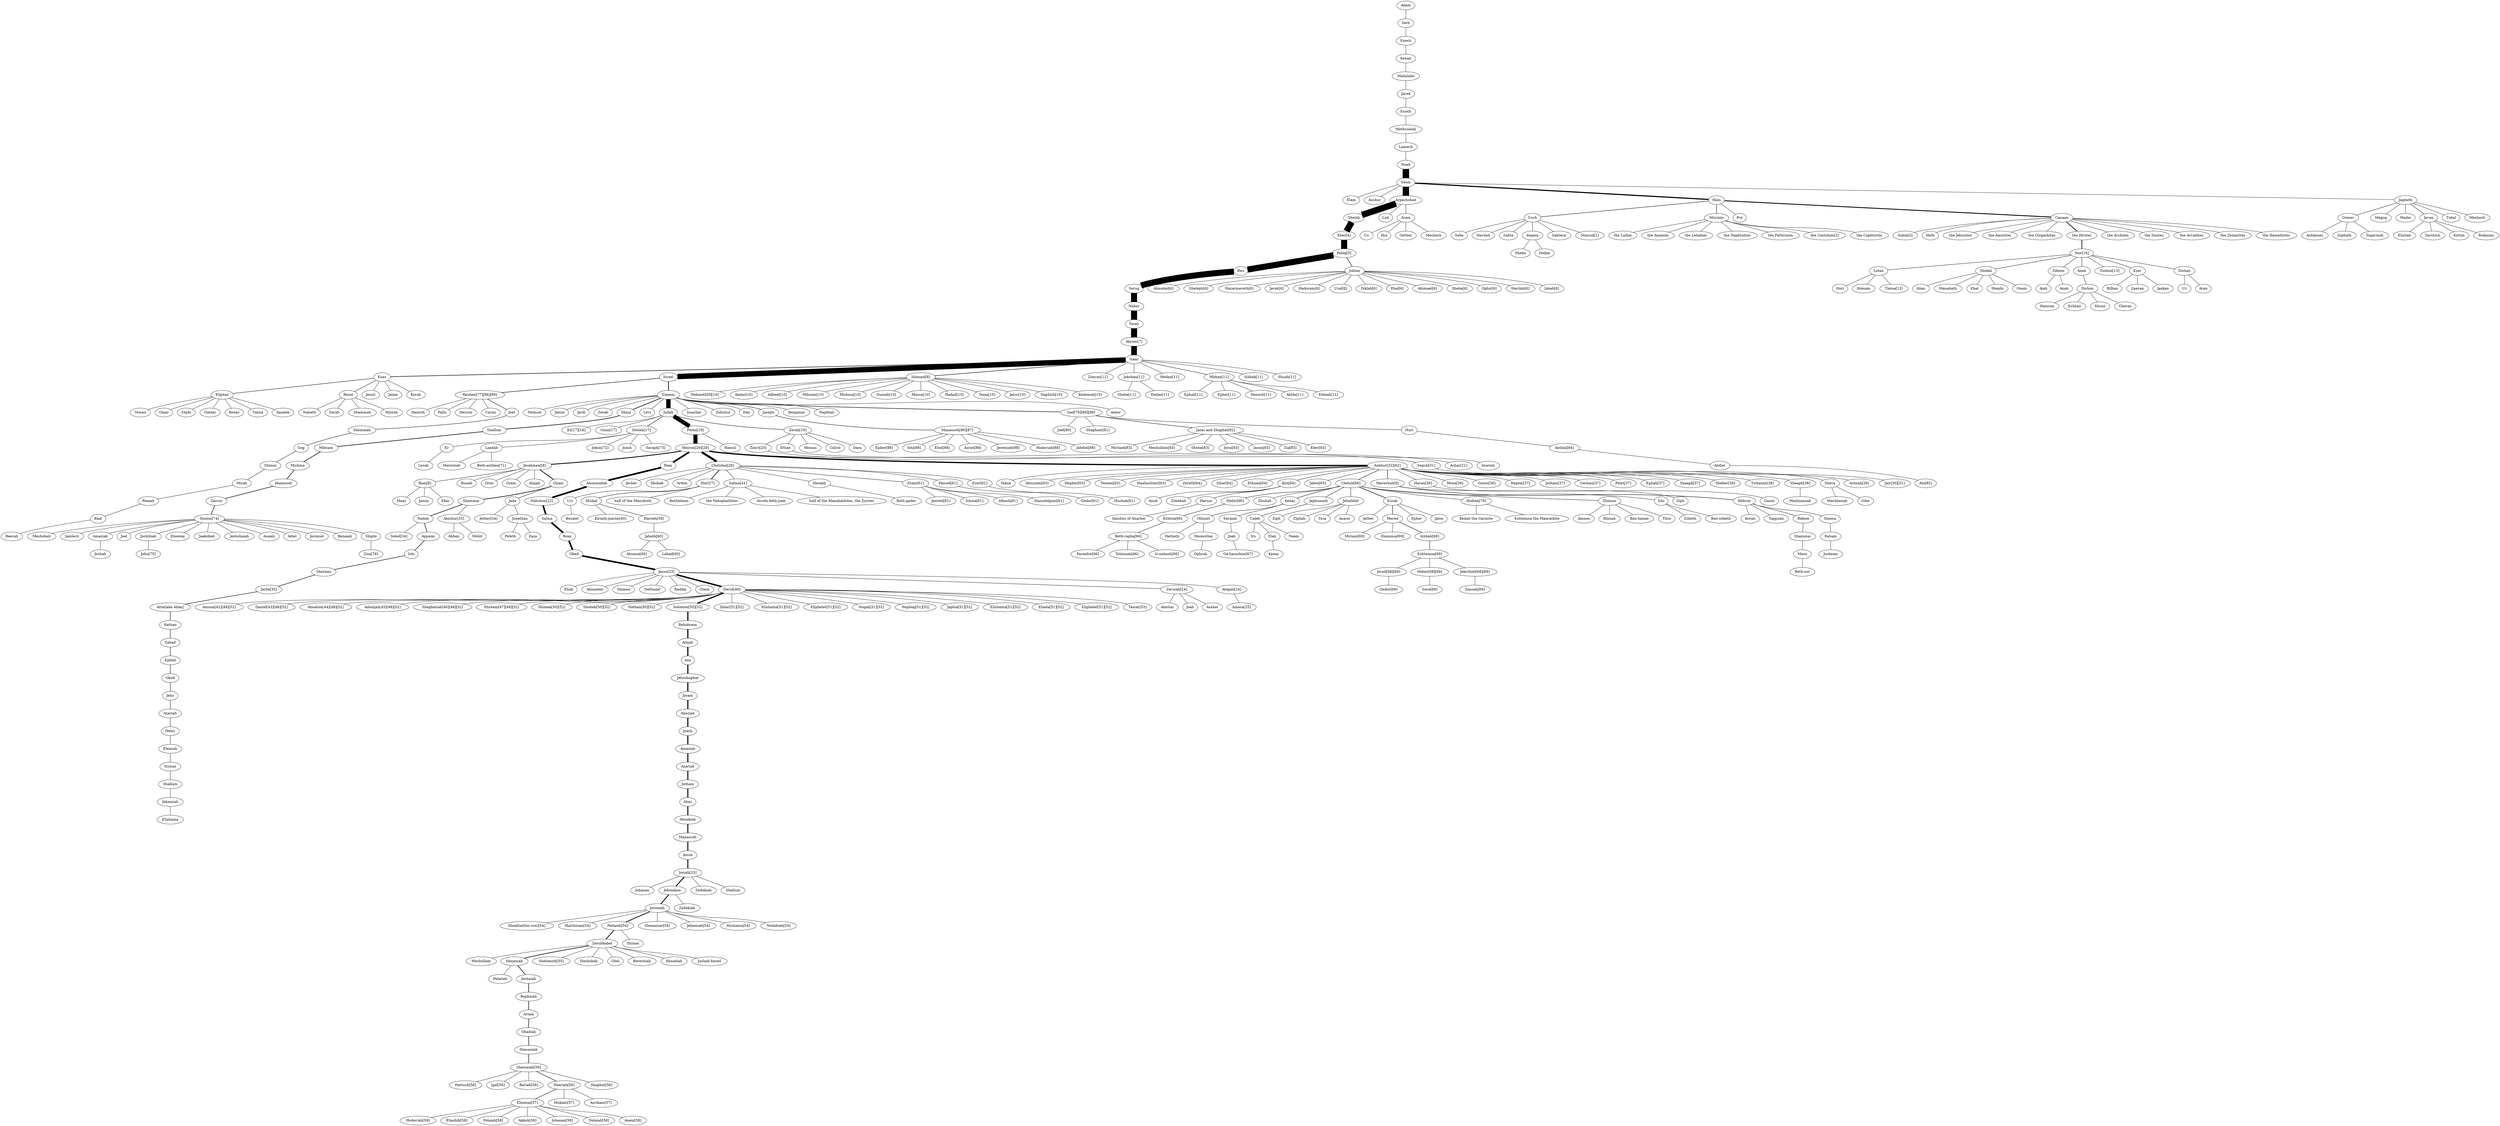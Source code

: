 digraph G {
10 [label="Adam"]
11 [label="Seth"]
10 -> 11 [penwidth=1.0572519084 arrowhead=none]
12 [label="Enosh"]
11 -> 12 [penwidth=1.0572519084 arrowhead=none]
13 [label="Kenan"]
12 -> 13 [penwidth=1.0572519084 arrowhead=none]
14 [label="Mahalalel"]
13 -> 14 [penwidth=1.0572519084 arrowhead=none]
15 [label="Jared"]
14 -> 15 [penwidth=1.0572519084 arrowhead=none]
16 [label="Enoch"]
15 -> 16 [penwidth=1.0572519084 arrowhead=none]
17 [label="Methuselah"]
16 -> 17 [penwidth=1.0572519084 arrowhead=none]
18 [label="Lamech"]
17 -> 18 [penwidth=1.0572519084 arrowhead=none]
19 [label="Noah"]
18 -> 19 [penwidth=1.0572519084 arrowhead=none]
20 [label="Shem"]
19 -> 20 [penwidth=26.1908396947 arrowhead=none]
21 [label="Elam"]
20 -> 21 [penwidth=1.0572519084 arrowhead=none]
22 [label="Asshur"]
20 -> 22 [penwidth=1.0572519084 arrowhead=none]
23 [label="Arpachshad"]
20 -> 23 [penwidth=25.6755725191 arrowhead=none]
24 [label="Shelah"]
23 -> 24 [penwidth=25.6183206107 arrowhead=none]
25 [label="Eber[4]"]
24 -> 25 [penwidth=25.5610687023 arrowhead=none]
26 [label="Peleg[5]"]
25 -> 26 [penwidth=24.7022900763 arrowhead=none]
27 [label="Reu"]
26 -> 27 [penwidth=24.6450381679 arrowhead=none]
28 [label="Serug"]
27 -> 28 [penwidth=24.5877862595 arrowhead=none]
29 [label="Nahor"]
28 -> 29 [penwidth=24.5305343511 arrowhead=none]
30 [label="Terah"]
29 -> 30 [penwidth=24.4732824427 arrowhead=none]
31 [label="Abram[7]"]
30 -> 31 [penwidth=24.4160305344 arrowhead=none]
32 [label="Isaac"]
31 -> 32 [penwidth=22.8702290076 arrowhead=none]
33 [label="Esau"]
32 -> 33 [penwidth=1.97328244275 arrowhead=none]
34 [label="Eliphaz"]
33 -> 34 [penwidth=1.45801526718 arrowhead=none]
35 [label="Teman"]
34 -> 35 [penwidth=1.0572519084 arrowhead=none]
36 [label="Omar"]
34 -> 36 [penwidth=1.0572519084 arrowhead=none]
37 [label="Zephi"]
34 -> 37 [penwidth=1.0572519084 arrowhead=none]
38 [label="Gatam"]
34 -> 38 [penwidth=1.0572519084 arrowhead=none]
39 [label="Kenaz"]
34 -> 39 [penwidth=1.0572519084 arrowhead=none]
40 [label="Timna"]
34 -> 40 [penwidth=1.0572519084 arrowhead=none]
41 [label="Amalek"]
34 -> 41 [penwidth=1.0572519084 arrowhead=none]
42 [label="Reuel"]
33 -> 42 [penwidth=1.28625954198 arrowhead=none]
43 [label="Nahath"]
42 -> 43 [penwidth=1.0572519084 arrowhead=none]
44 [label="Zerah"]
42 -> 44 [penwidth=1.0572519084 arrowhead=none]
45 [label="Shammah"]
42 -> 45 [penwidth=1.0572519084 arrowhead=none]
46 [label="Mizzah"]
42 -> 46 [penwidth=1.0572519084 arrowhead=none]
47 [label="Jeush"]
33 -> 47 [penwidth=1.0572519084 arrowhead=none]
48 [label="Jalam"]
33 -> 48 [penwidth=1.0572519084 arrowhead=none]
49 [label="Korah"]
33 -> 49 [penwidth=1.0572519084 arrowhead=none]
50 [label="Israel"]
32 -> 50 [penwidth=21.8396946565 arrowhead=none]
51 [label="Reuben[77][86][89]"]
50 -> 51 [penwidth=1.74427480916 arrowhead=none]
52 [label="Hanoch"]
51 -> 52 [penwidth=1.0572519084 arrowhead=none]
53 [label="Pallu"]
51 -> 53 [penwidth=1.0572519084 arrowhead=none]
54 [label="Hezron"]
51 -> 54 [penwidth=1.0572519084 arrowhead=none]
55 [label="Carmi"]
51 -> 55 [penwidth=1.0572519084 arrowhead=none]
56 [label="Joel"]
51 -> 56 [penwidth=1.45801526718 arrowhead=none]
57 [label="Shemaiah"]
56 -> 57 [penwidth=1.40076335878 arrowhead=none]
58 [label="Gog"]
57 -> 58 [penwidth=1.34351145038 arrowhead=none]
59 [label="Shimei"]
58 -> 59 [penwidth=1.28625954198 arrowhead=none]
60 [label="Micah"]
59 -> 60 [penwidth=1.22900763359 arrowhead=none]
61 [label="Reaiah"]
60 -> 61 [penwidth=1.17175572519 arrowhead=none]
62 [label="Baal"]
61 -> 62 [penwidth=1.11450381679 arrowhead=none]
63 [label="Beerah"]
62 -> 63 [penwidth=1.0572519084 arrowhead=none]
64 [label="Simeon"]
50 -> 64 [penwidth=2.60305343511 arrowhead=none]
65 [label="Nemuel"]
64 -> 65 [penwidth=1.0572519084 arrowhead=none]
66 [label="Jamin"]
64 -> 66 [penwidth=1.0572519084 arrowhead=none]
67 [label="Jarib"]
64 -> 67 [penwidth=1.0572519084 arrowhead=none]
68 [label="Zerah"]
64 -> 68 [penwidth=1.0572519084 arrowhead=none]
69 [label="Shaul"]
64 -> 69 [penwidth=2.31679389313 arrowhead=none]
70 [label="Shallum"]
69 -> 70 [penwidth=2.25954198473 arrowhead=none]
71 [label="Mibsam"]
70 -> 71 [penwidth=2.20229007634 arrowhead=none]
72 [label="Mishma"]
71 -> 72 [penwidth=2.14503816794 arrowhead=none]
73 [label="Hammuel"]
72 -> 73 [penwidth=2.08778625954 arrowhead=none]
74 [label="Zaccur"]
73 -> 74 [penwidth=2.03053435115 arrowhead=none]
75 [label="Shimei[74]"]
74 -> 75 [penwidth=1.97328244275 arrowhead=none]
76 [label="Meshobab"]
75 -> 76 [penwidth=1.0572519084 arrowhead=none]
77 [label="Jamlech"]
75 -> 77 [penwidth=1.0572519084 arrowhead=none]
78 [label="Amaziah"]
75 -> 78 [penwidth=1.11450381679 arrowhead=none]
79 [label="Joshah"]
78 -> 79 [penwidth=1.0572519084 arrowhead=none]
80 [label="Joel"]
75 -> 80 [penwidth=1.0572519084 arrowhead=none]
81 [label="Joshibiah"]
75 -> 81 [penwidth=1.11450381679 arrowhead=none]
82 [label="Jehu[75]"]
81 -> 82 [penwidth=1.0572519084 arrowhead=none]
83 [label="Elioenai"]
75 -> 83 [penwidth=1.0572519084 arrowhead=none]
84 [label="Jaakobah"]
75 -> 84 [penwidth=1.0572519084 arrowhead=none]
85 [label="Jeshohaiah"]
75 -> 85 [penwidth=1.0572519084 arrowhead=none]
86 [label="Asaiah"]
75 -> 86 [penwidth=1.0572519084 arrowhead=none]
87 [label="Adiel"]
75 -> 87 [penwidth=1.0572519084 arrowhead=none]
88 [label="Jesimiel"]
75 -> 88 [penwidth=1.0572519084 arrowhead=none]
89 [label="Benaiah"]
75 -> 89 [penwidth=1.0572519084 arrowhead=none]
90 [label="Shiphi"]
75 -> 90 [penwidth=1.11450381679 arrowhead=none]
91 [label="Ziza[76]"]
90 -> 91 [penwidth=1.0572519084 arrowhead=none]
92 [label="Levi"]
64 -> 92 [penwidth=1.0572519084 arrowhead=none]
93 [label="Judah"]
64 -> 93 [penwidth=17.6603053435 arrowhead=none]
94 [label="Er[17][18]"]
93 -> 94 [penwidth=1.0572519084 arrowhead=none]
95 [label="Onan[17]"]
93 -> 95 [penwidth=1.0572519084 arrowhead=none]
96 [label="Shelah[17]"]
93 -> 96 [penwidth=1.51526717557 arrowhead=none]
97 [label="Er"]
96 -> 97 [penwidth=1.11450381679 arrowhead=none]
98 [label="Lecah"]
97 -> 98 [penwidth=1.0572519084 arrowhead=none]
99 [label="Laadah"]
96 -> 99 [penwidth=1.17175572519 arrowhead=none]
100 [label="Mareshah"]
99 -> 100 [penwidth=1.0572519084 arrowhead=none]
101 [label="Beth-ashbea[71]"]
99 -> 101 [penwidth=1.0572519084 arrowhead=none]
102 [label="Jokim[72]"]
96 -> 102 [penwidth=1.0572519084 arrowhead=none]
103 [label="Joash"]
96 -> 103 [penwidth=1.0572519084 arrowhead=none]
104 [label="Saraph[73]"]
96 -> 104 [penwidth=1.0572519084 arrowhead=none]
105 [label="Perez[19]"]
93 -> 105 [penwidth=16.5152671756 arrowhead=none]
106 [label="Hezron[26][29]"]
105 -> 106 [penwidth=16.4007633588 arrowhead=none]
107 [label="Jerahmeel[8]"]
106 -> 107 [penwidth=3.17557251908 arrowhead=none]
108 [label="Ram[8]"]
107 -> 108 [penwidth=1.22900763359 arrowhead=none]
109 [label="Maaz"]
108 -> 109 [penwidth=1.0572519084 arrowhead=none]
110 [label="Jamin"]
108 -> 110 [penwidth=1.0572519084 arrowhead=none]
111 [label="Eker"]
108 -> 111 [penwidth=1.0572519084 arrowhead=none]
112 [label="Bunah"]
107 -> 112 [penwidth=1.0572519084 arrowhead=none]
113 [label="Oren"]
107 -> 113 [penwidth=1.0572519084 arrowhead=none]
114 [label="Ozem"]
107 -> 114 [penwidth=1.0572519084 arrowhead=none]
115 [label="Ahijah"]
107 -> 115 [penwidth=1.0572519084 arrowhead=none]
116 [label="Onam"]
107 -> 116 [penwidth=2.66030534351 arrowhead=none]
117 [label="Shammai"]
116 -> 117 [penwidth=2.31679389313 arrowhead=none]
118 [label="Nadab"]
117 -> 118 [penwidth=2.08778625954 arrowhead=none]
119 [label="Seled[34]"]
118 -> 119 [penwidth=1.0572519084 arrowhead=none]
120 [label="Appaim"]
118 -> 120 [penwidth=1.97328244275 arrowhead=none]
121 [label="Ishi"]
120 -> 121 [penwidth=1.91603053435 arrowhead=none]
122 [label="Sheshan"]
121 -> 122 [penwidth=1.85877862595 arrowhead=none]
123 [label="Jarha[35]"]
122 -> 123 [penwidth=1.80152671756 arrowhead=none]
124 [label="Attai[aka Ahlai]"]
123 -> 124 [penwidth=1.74427480916 arrowhead=none]
125 [label="Nathan"]
124 -> 125 [penwidth=1.68702290076 arrowhead=none]
126 [label="Zabad"]
125 -> 126 [penwidth=1.62977099237 arrowhead=none]
127 [label="Ephlal"]
126 -> 127 [penwidth=1.57251908397 arrowhead=none]
128 [label="Obed"]
127 -> 128 [penwidth=1.51526717557 arrowhead=none]
129 [label="Jehu"]
128 -> 129 [penwidth=1.45801526718 arrowhead=none]
130 [label="Azariah"]
129 -> 130 [penwidth=1.40076335878 arrowhead=none]
131 [label="Helez"]
130 -> 131 [penwidth=1.34351145038 arrowhead=none]
132 [label="Eleasah"]
131 -> 132 [penwidth=1.28625954198 arrowhead=none]
133 [label="Sismai"]
132 -> 133 [penwidth=1.22900763359 arrowhead=none]
134 [label="Shallum"]
133 -> 134 [penwidth=1.17175572519 arrowhead=none]
135 [label="Jekamiah"]
134 -> 135 [penwidth=1.11450381679 arrowhead=none]
136 [label="Elishama"]
135 -> 136 [penwidth=1.0572519084 arrowhead=none]
137 [label="Abishur[33]"]
117 -> 137 [penwidth=1.17175572519 arrowhead=none]
138 [label="Ahban"]
137 -> 138 [penwidth=1.0572519084 arrowhead=none]
139 [label="Molid"]
137 -> 139 [penwidth=1.0572519084 arrowhead=none]
140 [label="Jada"]
116 -> 140 [penwidth=1.28625954198 arrowhead=none]
141 [label="Jether[34]"]
140 -> 141 [penwidth=1.0572519084 arrowhead=none]
142 [label="Jonathan"]
140 -> 142 [penwidth=1.17175572519 arrowhead=none]
143 [label="Peleth"]
142 -> 143 [penwidth=1.0572519084 arrowhead=none]
144 [label="Zaza"]
142 -> 144 [penwidth=1.0572519084 arrowhead=none]
145 [label="Ram"]
106 -> 145 [penwidth=6.72519083969 arrowhead=none]
146 [label="Amminadab"]
145 -> 146 [penwidth=6.6679389313 arrowhead=none]
147 [label="Nahshon[22]"]
146 -> 147 [penwidth=6.6106870229 arrowhead=none]
148 [label="Salma"]
147 -> 148 [penwidth=6.5534351145 arrowhead=none]
149 [label="Boaz"]
148 -> 149 [penwidth=6.49618320611 arrowhead=none]
150 [label="Obed"]
149 -> 150 [penwidth=6.43893129771 arrowhead=none]
151 [label="Jesse[23]"]
150 -> 151 [penwidth=6.38167938931 arrowhead=none]
152 [label="Eliab"]
151 -> 152 [penwidth=1.0572519084 arrowhead=none]
153 [label="Abinadab"]
151 -> 153 [penwidth=1.0572519084 arrowhead=none]
154 [label="Shimea"]
151 -> 154 [penwidth=1.0572519084 arrowhead=none]
155 [label="Nethanel"]
151 -> 155 [penwidth=1.0572519084 arrowhead=none]
156 [label="Raddai"]
151 -> 156 [penwidth=1.0572519084 arrowhead=none]
157 [label="Ozem"]
151 -> 157 [penwidth=1.0572519084 arrowhead=none]
158 [label="David[49]"]
151 -> 158 [penwidth=5.63740458015 arrowhead=none]
159 [label="Amnon[42][48][52]"]
158 -> 159 [penwidth=1.0572519084 arrowhead=none]
160 [label="Daniel[43][48][52]"]
158 -> 160 [penwidth=1.0572519084 arrowhead=none]
161 [label="Absalom[44][48][52]"]
158 -> 161 [penwidth=1.0572519084 arrowhead=none]
162 [label="Adonijah[45][48][52]"]
158 -> 162 [penwidth=1.0572519084 arrowhead=none]
163 [label="Shephatiah[46][48][52]"]
158 -> 163 [penwidth=1.0572519084 arrowhead=none]
164 [label="Ithream[47][48][52]"]
158 -> 164 [penwidth=1.0572519084 arrowhead=none]
165 [label="Shimea[50][52]"]
158 -> 165 [penwidth=1.0572519084 arrowhead=none]
166 [label="Shobab[50][52]"]
158 -> 166 [penwidth=1.0572519084 arrowhead=none]
167 [label="Nathan[50][52]"]
158 -> 167 [penwidth=1.0572519084 arrowhead=none]
168 [label="Solomon[50][52]"]
158 -> 168 [penwidth=4.49236641221 arrowhead=none]
169 [label="Rehoboam"]
168 -> 169 [penwidth=4.43511450382 arrowhead=none]
170 [label="Abijah"]
169 -> 170 [penwidth=4.37786259542 arrowhead=none]
171 [label="Asa"]
170 -> 171 [penwidth=4.32061068702 arrowhead=none]
172 [label="Jehoshaphat"]
171 -> 172 [penwidth=4.26335877863 arrowhead=none]
173 [label="Joram"]
172 -> 173 [penwidth=4.20610687023 arrowhead=none]
174 [label="Ahaziah"]
173 -> 174 [penwidth=4.14885496183 arrowhead=none]
175 [label="Joash"]
174 -> 175 [penwidth=4.09160305344 arrowhead=none]
176 [label="Amaziah"]
175 -> 176 [penwidth=4.03435114504 arrowhead=none]
177 [label="Azariah"]
176 -> 177 [penwidth=3.97709923664 arrowhead=none]
178 [label="Jotham"]
177 -> 178 [penwidth=3.91984732824 arrowhead=none]
179 [label="Ahaz"]
178 -> 179 [penwidth=3.86259541985 arrowhead=none]
180 [label="Hezekiah"]
179 -> 180 [penwidth=3.80534351145 arrowhead=none]
181 [label="Manasseh"]
180 -> 181 [penwidth=3.74809160305 arrowhead=none]
182 [label="Amon"]
181 -> 182 [penwidth=3.69083969466 arrowhead=none]
183 [label="Josiah[23]"]
182 -> 183 [penwidth=3.63358778626 arrowhead=none]
184 [label="Johanan"]
183 -> 184 [penwidth=1.0572519084 arrowhead=none]
185 [label="Jehoiakim"]
183 -> 185 [penwidth=3.40458015267 arrowhead=none]
186 [label="Jeconiah"]
185 -> 186 [penwidth=3.29007633588 arrowhead=none]
187 [label="Shealtiel(his son)[54]"]
186 -> 187 [penwidth=1.0572519084 arrowhead=none]
188 [label="Malchiram[54]"]
186 -> 188 [penwidth=1.0572519084 arrowhead=none]
189 [label="Pedaiah[54]"]
186 -> 189 [penwidth=2.8893129771 arrowhead=none]
190 [label="Zerubbabel"]
189 -> 190 [penwidth=2.77480916031 arrowhead=none]
191 [label="Meshullam"]
190 -> 191 [penwidth=1.0572519084 arrowhead=none]
192 [label="Hananiah"]
190 -> 192 [penwidth=2.31679389313 arrowhead=none]
193 [label="Pelatiah"]
192 -> 193 [penwidth=1.0572519084 arrowhead=none]
194 [label="Jeshaiah"]
192 -> 194 [penwidth=2.20229007634 arrowhead=none]
195 [label="Rephaiah"]
194 -> 195 [penwidth=2.14503816794 arrowhead=none]
196 [label="Arnan"]
195 -> 196 [penwidth=2.08778625954 arrowhead=none]
197 [label="Obadiah"]
196 -> 197 [penwidth=2.03053435115 arrowhead=none]
198 [label="Shecaniah"]
197 -> 198 [penwidth=1.97328244275 arrowhead=none]
199 [label="Shemaiah[56]"]
198 -> 199 [penwidth=1.91603053435 arrowhead=none]
200 [label="Hattush[56]"]
199 -> 200 [penwidth=1.0572519084 arrowhead=none]
201 [label="Igal[56]"]
199 -> 201 [penwidth=1.0572519084 arrowhead=none]
202 [label="Bariah[56]"]
199 -> 202 [penwidth=1.0572519084 arrowhead=none]
203 [label="Neariah[56]"]
199 -> 203 [penwidth=1.62977099237 arrowhead=none]
204 [label="Elioenai[57]"]
203 -> 204 [penwidth=1.45801526718 arrowhead=none]
205 [label="Hodaviah[58]"]
204 -> 205 [penwidth=1.0572519084 arrowhead=none]
206 [label="Eliashib[58]"]
204 -> 206 [penwidth=1.0572519084 arrowhead=none]
207 [label="Pelaiah[58]"]
204 -> 207 [penwidth=1.0572519084 arrowhead=none]
208 [label="Akkub[58]"]
204 -> 208 [penwidth=1.0572519084 arrowhead=none]
209 [label="Johanan[58]"]
204 -> 209 [penwidth=1.0572519084 arrowhead=none]
210 [label="Delaiah[58]"]
204 -> 210 [penwidth=1.0572519084 arrowhead=none]
211 [label="Anani[58]"]
204 -> 211 [penwidth=1.0572519084 arrowhead=none]
212 [label="Hizkiah[57]"]
203 -> 212 [penwidth=1.0572519084 arrowhead=none]
213 [label="Azrikam[57]"]
203 -> 213 [penwidth=1.0572519084 arrowhead=none]
214 [label="Shaphat[56]"]
199 -> 214 [penwidth=1.0572519084 arrowhead=none]
215 [label="Shelomith[55]"]
190 -> 215 [penwidth=1.0572519084 arrowhead=none]
216 [label="Hashubah"]
190 -> 216 [penwidth=1.0572519084 arrowhead=none]
217 [label="Ohel"]
190 -> 217 [penwidth=1.0572519084 arrowhead=none]
218 [label="Berechiah"]
190 -> 218 [penwidth=1.0572519084 arrowhead=none]
219 [label="Hasadiah"]
190 -> 219 [penwidth=1.0572519084 arrowhead=none]
220 [label="Jushab-hesed"]
190 -> 220 [penwidth=1.0572519084 arrowhead=none]
221 [label="Shimei"]
189 -> 221 [penwidth=1.0572519084 arrowhead=none]
222 [label="Shenazzar[54]"]
186 -> 222 [penwidth=1.0572519084 arrowhead=none]
223 [label="Jekamiah[54]"]
186 -> 223 [penwidth=1.0572519084 arrowhead=none]
224 [label="Hoshama[54]"]
186 -> 224 [penwidth=1.0572519084 arrowhead=none]
225 [label="Nedabiah[54]"]
186 -> 225 [penwidth=1.0572519084 arrowhead=none]
226 [label="Zedekiah"]
185 -> 226 [penwidth=1.0572519084 arrowhead=none]
227 [label="Zedekiah"]
183 -> 227 [penwidth=1.0572519084 arrowhead=none]
228 [label="Shallum"]
183 -> 228 [penwidth=1.0572519084 arrowhead=none]
229 [label="Ibhar[51][52]"]
158 -> 229 [penwidth=1.0572519084 arrowhead=none]
230 [label="Elishama[51][52]"]
158 -> 230 [penwidth=1.0572519084 arrowhead=none]
231 [label="Eliphelet[51][52]"]
158 -> 231 [penwidth=1.0572519084 arrowhead=none]
232 [label="Nogah[51][52]"]
158 -> 232 [penwidth=1.0572519084 arrowhead=none]
233 [label="Nepheg[51][52]"]
158 -> 233 [penwidth=1.0572519084 arrowhead=none]
234 [label="Japhia[51][52]"]
158 -> 234 [penwidth=1.0572519084 arrowhead=none]
235 [label="Elishama[51][52]"]
158 -> 235 [penwidth=1.0572519084 arrowhead=none]
236 [label="Eliada[51][52]"]
158 -> 236 [penwidth=1.0572519084 arrowhead=none]
237 [label="Eliphelet[51][52]"]
158 -> 237 [penwidth=1.0572519084 arrowhead=none]
238 [label="Tamar[53]"]
158 -> 238 [penwidth=1.0572519084 arrowhead=none]
239 [label="Zeruiah[24]"]
151 -> 239 [penwidth=1.22900763359 arrowhead=none]
240 [label="Abishai"]
239 -> 240 [penwidth=1.0572519084 arrowhead=none]
241 [label="Joab"]
239 -> 241 [penwidth=1.0572519084 arrowhead=none]
242 [label="Asahel"]
239 -> 242 [penwidth=1.0572519084 arrowhead=none]
243 [label="Abigail[24]"]
151 -> 243 [penwidth=1.11450381679 arrowhead=none]
244 [label="Amasa[25]"]
243 -> 244 [penwidth=1.0572519084 arrowhead=none]
245 [label="Chelubai[26]"]
106 -> 245 [penwidth=8.32824427481 arrowhead=none]
246 [label="Jesher"]
245 -> 246 [penwidth=1.0572519084 arrowhead=none]
247 [label="Shobab"]
245 -> 247 [penwidth=1.0572519084 arrowhead=none]
248 [label="Ardon"]
245 -> 248 [penwidth=1.0572519084 arrowhead=none]
249 [label="Hur[27]"]
245 -> 249 [penwidth=2.48854961832 arrowhead=none]
250 [label="Uri"]
249 -> 250 [penwidth=1.11450381679 arrowhead=none]
251 [label="Bezalel"]
250 -> 251 [penwidth=1.0572519084 arrowhead=none]
252 [label="Shobal"]
249 -> 252 [penwidth=1.40076335878 arrowhead=none]
253 [label="Kiriath-jearim[40]"]
252 -> 253 [penwidth=1.0572519084 arrowhead=none]
254 [label="Haroeh[59]"]
252 -> 254 [penwidth=1.22900763359 arrowhead=none]
255 [label="Jahath[60]"]
254 -> 255 [penwidth=1.17175572519 arrowhead=none]
256 [label="Ahumai[60]"]
255 -> 256 [penwidth=1.0572519084 arrowhead=none]
257 [label="Lahad[60]"]
255 -> 257 [penwidth=1.0572519084 arrowhead=none]
258 [label="half of the Menuhoth"]
249 -> 258 [penwidth=1.0572519084 arrowhead=none]
259 [label="Salma[41]"]
245 -> 259 [penwidth=1.28625954198 arrowhead=none]
260 [label="Bethlehem"]
259 -> 260 [penwidth=1.0572519084 arrowhead=none]
261 [label="the Netophathites"]
259 -> 261 [penwidth=1.0572519084 arrowhead=none]
262 [label="Atroth-beth-joab"]
259 -> 262 [penwidth=1.0572519084 arrowhead=none]
263 [label="half of the Manahathites, the Zorites"]
259 -> 263 [penwidth=1.0572519084 arrowhead=none]
264 [label="Hareph"]
245 -> 264 [penwidth=1.11450381679 arrowhead=none]
265 [label="Beth-gader"]
264 -> 265 [penwidth=1.0572519084 arrowhead=none]
266 [label="Etam[61]"]
245 -> 266 [penwidth=1.28625954198 arrowhead=none]
267 [label="Jezreel[61]"]
266 -> 267 [penwidth=1.0572519084 arrowhead=none]
268 [label="Ishma[61]"]
266 -> 268 [penwidth=1.0572519084 arrowhead=none]
269 [label="Idbash[61]"]
266 -> 269 [penwidth=1.0572519084 arrowhead=none]
270 [label="Hazzelelponi[61]"]
266 -> 270 [penwidth=1.0572519084 arrowhead=none]
271 [label="Penuel[61]"]
245 -> 271 [penwidth=1.11450381679 arrowhead=none]
272 [label="Gedor[61]"]
271 -> 272 [penwidth=1.0572519084 arrowhead=none]
273 [label="Ezer[61]"]
245 -> 273 [penwidth=1.11450381679 arrowhead=none]
274 [label="Hushah[61]"]
273 -> 274 [penwidth=1.0572519084 arrowhead=none]
275 [label="Ashhur[32][62]"]
106 -> 275 [penwidth=4.89312977099 arrowhead=none]
276 [label="Tekoa"]
275 -> 276 [penwidth=1.0572519084 arrowhead=none]
277 [label="Ahuzzam[63]"]
275 -> 277 [penwidth=1.0572519084 arrowhead=none]
278 [label="Hepher[63]"]
275 -> 278 [penwidth=1.0572519084 arrowhead=none]
279 [label="Temeni[63]"]
275 -> 279 [penwidth=1.0572519084 arrowhead=none]
280 [label="Haahashtari[63]"]
275 -> 280 [penwidth=1.0572519084 arrowhead=none]
281 [label="Zereth[64]"]
275 -> 281 [penwidth=1.0572519084 arrowhead=none]
282 [label="Izhar[64]"]
275 -> 282 [penwidth=1.0572519084 arrowhead=none]
283 [label="Ethnan[64]"]
275 -> 283 [penwidth=1.0572519084 arrowhead=none]
284 [label="Koz[64]"]
275 -> 284 [penwidth=1.28625954198 arrowhead=none]
285 [label="Anub"]
284 -> 285 [penwidth=1.0572519084 arrowhead=none]
286 [label="Zobebah"]
284 -> 286 [penwidth=1.0572519084 arrowhead=none]
287 [label="Harum"]
284 -> 287 [penwidth=1.11450381679 arrowhead=none]
288 [label="families of Aharhel"]
287 -> 288 [penwidth=1.0572519084 arrowhead=none]
289 [label="Jabez[65]"]
275 -> 289 [penwidth=1.0572519084 arrowhead=none]
290 [label="Chelub[66]"]
275 -> 290 [penwidth=1.40076335878 arrowhead=none]
291 [label="Mehir[66]"]
290 -> 291 [penwidth=1.34351145038 arrowhead=none]
292 [label="Eshton[66]"]
291 -> 292 [penwidth=1.28625954198 arrowhead=none]
293 [label="Beth-rapha[66]"]
292 -> 293 [penwidth=1.22900763359 arrowhead=none]
294 [label="Paseahw[66]"]
293 -> 294 [penwidth=1.0572519084 arrowhead=none]
295 [label="Tehinnah[66]"]
293 -> 295 [penwidth=1.0572519084 arrowhead=none]
296 [label="Ir-nahash[66]"]
293 -> 296 [penwidth=1.0572519084 arrowhead=none]
297 [label="Shuhah"]
290 -> 297 [penwidth=1.0572519084 arrowhead=none]
298 [label="Kenaz"]
290 -> 298 [penwidth=1.45801526718 arrowhead=none]
299 [label="Othniel"]
298 -> 299 [penwidth=1.22900763359 arrowhead=none]
300 [label="Hathath"]
299 -> 300 [penwidth=1.0572519084 arrowhead=none]
301 [label="Meonothai"]
299 -> 301 [penwidth=1.11450381679 arrowhead=none]
302 [label="Ophrah"]
301 -> 302 [penwidth=1.0572519084 arrowhead=none]
303 [label="Seraiah"]
298 -> 303 [penwidth=1.17175572519 arrowhead=none]
304 [label="Joab"]
303 -> 304 [penwidth=1.11450381679 arrowhead=none]
305 [label="Ge-harashim[67]"]
304 -> 305 [penwidth=1.0572519084 arrowhead=none]
306 [label="Jephunneh"]
290 -> 306 [penwidth=1.34351145038 arrowhead=none]
307 [label="Caleb"]
306 -> 307 [penwidth=1.28625954198 arrowhead=none]
308 [label="Iru"]
307 -> 308 [penwidth=1.0572519084 arrowhead=none]
309 [label="Elah"]
307 -> 309 [penwidth=1.11450381679 arrowhead=none]
310 [label="Kenaz"]
309 -> 310 [penwidth=1.0572519084 arrowhead=none]
311 [label="Naam"]
307 -> 311 [penwidth=1.0572519084 arrowhead=none]
312 [label="Jehallelel"]
290 -> 312 [penwidth=1.28625954198 arrowhead=none]
313 [label="Ziph"]
312 -> 313 [penwidth=1.0572519084 arrowhead=none]
314 [label="Ziphah"]
312 -> 314 [penwidth=1.0572519084 arrowhead=none]
315 [label="Tiria"]
312 -> 315 [penwidth=1.0572519084 arrowhead=none]
316 [label="Asarel"]
312 -> 316 [penwidth=1.0572519084 arrowhead=none]
317 [label="Ezrah"]
290 -> 317 [penwidth=1.85877862595 arrowhead=none]
318 [label="Jether"]
317 -> 318 [penwidth=1.0572519084 arrowhead=none]
319 [label="Mered"]
317 -> 319 [penwidth=1.62977099237 arrowhead=none]
320 [label="Miriam[69]"]
319 -> 320 [penwidth=1.0572519084 arrowhead=none]
321 [label="Shammai[69]"]
319 -> 321 [penwidth=1.0572519084 arrowhead=none]
322 [label="Ishbah[69]"]
319 -> 322 [penwidth=1.45801526718 arrowhead=none]
323 [label="Eshtemoa[69]"]
322 -> 323 [penwidth=1.40076335878 arrowhead=none]
324 [label="Jered[68][69]"]
323 -> 324 [penwidth=1.11450381679 arrowhead=none]
325 [label="Gedor[69]"]
324 -> 325 [penwidth=1.0572519084 arrowhead=none]
326 [label="Heber[68][69]"]
323 -> 326 [penwidth=1.11450381679 arrowhead=none]
327 [label="Soco[69]"]
326 -> 327 [penwidth=1.0572519084 arrowhead=none]
328 [label="Jekuthiel[68][69]"]
323 -> 328 [penwidth=1.11450381679 arrowhead=none]
329 [label="Zanoah[69]"]
328 -> 329 [penwidth=1.0572519084 arrowhead=none]
330 [label="Epher"]
317 -> 330 [penwidth=1.0572519084 arrowhead=none]
331 [label="Jalon"]
317 -> 331 [penwidth=1.0572519084 arrowhead=none]
332 [label="Hodiah[70]"]
290 -> 332 [penwidth=1.17175572519 arrowhead=none]
333 [label="Keilah the Garmite"]
332 -> 333 [penwidth=1.0572519084 arrowhead=none]
334 [label="Eshtemoa the Maacathite"]
332 -> 334 [penwidth=1.0572519084 arrowhead=none]
335 [label="Shimon"]
290 -> 335 [penwidth=1.28625954198 arrowhead=none]
336 [label="Amnon"]
335 -> 336 [penwidth=1.0572519084 arrowhead=none]
337 [label="Rinnah"]
335 -> 337 [penwidth=1.0572519084 arrowhead=none]
338 [label="Ben-hanan"]
335 -> 338 [penwidth=1.0572519084 arrowhead=none]
339 [label="Tilon"]
335 -> 339 [penwidth=1.0572519084 arrowhead=none]
340 [label="Ishi"]
290 -> 340 [penwidth=1.17175572519 arrowhead=none]
341 [label="Zoheth"]
340 -> 341 [penwidth=1.0572519084 arrowhead=none]
342 [label="Ben-zoheth"]
340 -> 342 [penwidth=1.0572519084 arrowhead=none]
343 [label="Mareshah[8]"]
275 -> 343 [penwidth=1.68702290076 arrowhead=none]
344 [label="Ziph"]
343 -> 344 [penwidth=1.0572519084 arrowhead=none]
345 [label="Hebron"]
343 -> 345 [penwidth=1.57251908397 arrowhead=none]
346 [label="Korah"]
345 -> 346 [penwidth=1.0572519084 arrowhead=none]
347 [label="Tappuah"]
345 -> 347 [penwidth=1.0572519084 arrowhead=none]
348 [label="Rekem"]
345 -> 348 [penwidth=1.22900763359 arrowhead=none]
349 [label="Shammai"]
348 -> 349 [penwidth=1.17175572519 arrowhead=none]
350 [label="Maon"]
349 -> 350 [penwidth=1.11450381679 arrowhead=none]
351 [label="Beth-zur"]
350 -> 351 [penwidth=1.0572519084 arrowhead=none]
352 [label="Shema"]
345 -> 352 [penwidth=1.17175572519 arrowhead=none]
353 [label="Raham"]
352 -> 353 [penwidth=1.11450381679 arrowhead=none]
354 [label="Jorkeam"]
353 -> 354 [penwidth=1.0572519084 arrowhead=none]
355 [label="Haran[36]"]
275 -> 355 [penwidth=1.11450381679 arrowhead=none]
356 [label="Gazez"]
355 -> 356 [penwidth=1.0572519084 arrowhead=none]
357 [label="Moza[36]"]
275 -> 357 [penwidth=1.0572519084 arrowhead=none]
358 [label="Gazez[36]"]
275 -> 358 [penwidth=1.0572519084 arrowhead=none]
359 [label="Regem[37]"]
275 -> 359 [penwidth=1.0572519084 arrowhead=none]
360 [label="Jotham[37]"]
275 -> 360 [penwidth=1.0572519084 arrowhead=none]
361 [label="Geshan[37]"]
275 -> 361 [penwidth=1.0572519084 arrowhead=none]
362 [label="Pelet[37]"]
275 -> 362 [penwidth=1.0572519084 arrowhead=none]
363 [label="Ephah[37]"]
275 -> 363 [penwidth=1.0572519084 arrowhead=none]
364 [label="Shaaph[37]"]
275 -> 364 [penwidth=1.0572519084 arrowhead=none]
365 [label="Sheber[38]"]
275 -> 365 [penwidth=1.0572519084 arrowhead=none]
366 [label="Tirhanah[38]"]
275 -> 366 [penwidth=1.0572519084 arrowhead=none]
367 [label="Shaaph[38]"]
275 -> 367 [penwidth=1.11450381679 arrowhead=none]
368 [label="Madmannah"]
367 -> 368 [penwidth=1.0572519084 arrowhead=none]
369 [label="Sheva"]
275 -> 369 [penwidth=1.17175572519 arrowhead=none]
370 [label="Machbenah"]
369 -> 370 [penwidth=1.0572519084 arrowhead=none]
371 [label="Gibe"]
369 -> 371 [penwidth=1.0572519084 arrowhead=none]
372 [label="Achsah[39]"]
275 -> 372 [penwidth=1.0572519084 arrowhead=none]
373 [label="Segub[31]"]
106 -> 373 [penwidth=1.11450381679 arrowhead=none]
374 [label="Jair[30][31]"]
373 -> 374 [penwidth=1.0572519084 arrowhead=none]
375 [label="Hamul"]
105 -> 375 [penwidth=1.0572519084 arrowhead=none]
376 [label="Zerah[19]"]
93 -> 376 [penwidth=1.45801526718 arrowhead=none]
377 [label="Zimri[20]"]
376 -> 377 [penwidth=1.11450381679 arrowhead=none]
378 [label="Achar[21]"]
377 -> 378 [penwidth=1.0572519084 arrowhead=none]
379 [label="Ethan"]
376 -> 379 [penwidth=1.11450381679 arrowhead=none]
380 [label="Azariah"]
379 -> 380 [penwidth=1.0572519084 arrowhead=none]
381 [label="Heman"]
376 -> 381 [penwidth=1.0572519084 arrowhead=none]
382 [label="Calcol"]
376 -> 382 [penwidth=1.0572519084 arrowhead=none]
383 [label="Dara"]
376 -> 383 [penwidth=1.0572519084 arrowhead=none]
384 [label="Issachar"]
64 -> 384 [penwidth=1.0572519084 arrowhead=none]
385 [label="Zebulun"]
64 -> 385 [penwidth=1.0572519084 arrowhead=none]
386 [label="Dan"]
64 -> 386 [penwidth=1.0572519084 arrowhead=none]
387 [label="Joseph"]
64 -> 387 [penwidth=1.51526717557 arrowhead=none]
388 [label="Manasseh[86][87]"]
387 -> 388 [penwidth=1.45801526718 arrowhead=none]
389 [label="Epher[88]"]
388 -> 389 [penwidth=1.0572519084 arrowhead=none]
390 [label="Ishi[88]"]
388 -> 390 [penwidth=1.0572519084 arrowhead=none]
391 [label="Eliel[88]"]
388 -> 391 [penwidth=1.0572519084 arrowhead=none]
392 [label="Azriel[88]"]
388 -> 392 [penwidth=1.0572519084 arrowhead=none]
393 [label="Jeremiah[88]"]
388 -> 393 [penwidth=1.0572519084 arrowhead=none]
394 [label="Hodaviah[88]"]
388 -> 394 [penwidth=1.0572519084 arrowhead=none]
395 [label="Jahdiel[88]"]
388 -> 395 [penwidth=1.0572519084 arrowhead=none]
396 [label="Benjamin"]
64 -> 396 [penwidth=1.0572519084 arrowhead=none]
397 [label="Naphtali"]
64 -> 397 [penwidth=1.0572519084 arrowhead=none]
398 [label="Gad[79][86][89]"]
64 -> 398 [penwidth=1.85877862595 arrowhead=none]
399 [label="Joel[80]"]
398 -> 399 [penwidth=1.0572519084 arrowhead=none]
400 [label="Shapham[81]"]
398 -> 400 [penwidth=1.0572519084 arrowhead=none]
401 [label="Janai and Shaphat[82]"]
398 -> 401 [penwidth=1.45801526718 arrowhead=none]
402 [label="Michael[83]"]
401 -> 402 [penwidth=1.0572519084 arrowhead=none]
403 [label="Meshullam[83]"]
401 -> 403 [penwidth=1.0572519084 arrowhead=none]
404 [label="Sheba[83]"]
401 -> 404 [penwidth=1.0572519084 arrowhead=none]
405 [label="Jorai[83]"]
401 -> 405 [penwidth=1.0572519084 arrowhead=none]
406 [label="Jacan[83]"]
401 -> 406 [penwidth=1.0572519084 arrowhead=none]
407 [label="Zia[83]"]
401 -> 407 [penwidth=1.0572519084 arrowhead=none]
408 [label="Eber[83]"]
401 -> 408 [penwidth=1.0572519084 arrowhead=none]
409 [label="Huri"]
398 -> 409 [penwidth=1.22900763359 arrowhead=none]
410 [label="Abihail[84]"]
409 -> 410 [penwidth=1.17175572519 arrowhead=none]
411 [label="Abdiel"]
410 -> 411 [penwidth=1.11450381679 arrowhead=none]
412 [label="Ahi[85]"]
411 -> 412 [penwidth=1.0572519084 arrowhead=none]
413 [label="Asher"]
64 -> 413 [penwidth=1.0572519084 arrowhead=none]
414 [label="Ishmael[8]"]
32 -> 414 [penwidth=1.74427480916 arrowhead=none]
415 [label="Nebaioth[9][10]"]
414 -> 415 [penwidth=1.0572519084 arrowhead=none]
416 [label="Kedar[10]"]
414 -> 416 [penwidth=1.0572519084 arrowhead=none]
417 [label="Adbeel[10]"]
414 -> 417 [penwidth=1.0572519084 arrowhead=none]
418 [label="Mibsam[10]"]
414 -> 418 [penwidth=1.0572519084 arrowhead=none]
419 [label="Mishma[10]"]
414 -> 419 [penwidth=1.0572519084 arrowhead=none]
420 [label="Dumah[10]"]
414 -> 420 [penwidth=1.0572519084 arrowhead=none]
421 [label="Massa[10]"]
414 -> 421 [penwidth=1.0572519084 arrowhead=none]
422 [label="Hadad[10]"]
414 -> 422 [penwidth=1.0572519084 arrowhead=none]
423 [label="Tema[10]"]
414 -> 423 [penwidth=1.0572519084 arrowhead=none]
424 [label="Jetur[10]"]
414 -> 424 [penwidth=1.0572519084 arrowhead=none]
425 [label="Naphish[10]"]
414 -> 425 [penwidth=1.0572519084 arrowhead=none]
426 [label="Kedemah[10]"]
414 -> 426 [penwidth=1.0572519084 arrowhead=none]
427 [label="Zimran[11]"]
32 -> 427 [penwidth=1.0572519084 arrowhead=none]
428 [label="Jokshan[11]"]
32 -> 428 [penwidth=1.17175572519 arrowhead=none]
429 [label="Sheba[11]"]
428 -> 429 [penwidth=1.0572519084 arrowhead=none]
430 [label="Dedan[11]"]
428 -> 430 [penwidth=1.0572519084 arrowhead=none]
431 [label="Medan[11]"]
32 -> 431 [penwidth=1.0572519084 arrowhead=none]
432 [label="Midian[11]"]
32 -> 432 [penwidth=1.34351145038 arrowhead=none]
433 [label="Ephah[11]"]
432 -> 433 [penwidth=1.0572519084 arrowhead=none]
434 [label="Epher[11]"]
432 -> 434 [penwidth=1.0572519084 arrowhead=none]
435 [label="Hanoch[11]"]
432 -> 435 [penwidth=1.0572519084 arrowhead=none]
436 [label="Abida[11]"]
432 -> 436 [penwidth=1.0572519084 arrowhead=none]
437 [label="Eldaah[11]"]
432 -> 437 [penwidth=1.0572519084 arrowhead=none]
438 [label="Ishbak[11]"]
32 -> 438 [penwidth=1.0572519084 arrowhead=none]
439 [label="Shuah[11]"]
32 -> 439 [penwidth=1.0572519084 arrowhead=none]
440 [label="Joktan"]
26 -> 440 [penwidth=1.80152671756 arrowhead=none]
441 [label="Almodad[6]"]
440 -> 441 [penwidth=1.0572519084 arrowhead=none]
442 [label="Sheleph[6]"]
440 -> 442 [penwidth=1.0572519084 arrowhead=none]
443 [label="Hazarmaveth[6]"]
440 -> 443 [penwidth=1.0572519084 arrowhead=none]
444 [label="Jerah[6]"]
440 -> 444 [penwidth=1.0572519084 arrowhead=none]
445 [label="Hadoram[6]"]
440 -> 445 [penwidth=1.0572519084 arrowhead=none]
446 [label="Uzal[6]"]
440 -> 446 [penwidth=1.0572519084 arrowhead=none]
447 [label="Diklah[6]"]
440 -> 447 [penwidth=1.0572519084 arrowhead=none]
448 [label="Ebal[6]"]
440 -> 448 [penwidth=1.0572519084 arrowhead=none]
449 [label="Abimael[6]"]
440 -> 449 [penwidth=1.0572519084 arrowhead=none]
450 [label="Sheba[6]"]
440 -> 450 [penwidth=1.0572519084 arrowhead=none]
451 [label="Ophir[6]"]
440 -> 451 [penwidth=1.0572519084 arrowhead=none]
452 [label="Havilah[6]"]
440 -> 452 [penwidth=1.0572519084 arrowhead=none]
453 [label="Jobab[6]"]
440 -> 453 [penwidth=1.0572519084 arrowhead=none]
454 [label="Lud"]
23 -> 454 [penwidth=1.0572519084 arrowhead=none]
455 [label="Aram"]
23 -> 455 [penwidth=1.28625954198 arrowhead=none]
456 [label="Uz"]
455 -> 456 [penwidth=1.0572519084 arrowhead=none]
457 [label="Hul"]
455 -> 457 [penwidth=1.0572519084 arrowhead=none]
458 [label="Gether"]
455 -> 458 [penwidth=1.0572519084 arrowhead=none]
459 [label="Meshech"]
455 -> 459 [penwidth=1.0572519084 arrowhead=none]
460 [label="Ham"]
20 -> 460 [penwidth=4.37786259542 arrowhead=none]
461 [label="Cush"]
460 -> 461 [penwidth=1.51526717557 arrowhead=none]
462 [label="Seba"]
461 -> 462 [penwidth=1.0572519084 arrowhead=none]
463 [label="Havilah"]
461 -> 463 [penwidth=1.0572519084 arrowhead=none]
464 [label="Sabta"]
461 -> 464 [penwidth=1.0572519084 arrowhead=none]
465 [label="Raama"]
461 -> 465 [penwidth=1.17175572519 arrowhead=none]
466 [label="Sheba"]
465 -> 466 [penwidth=1.0572519084 arrowhead=none]
467 [label="Dedan"]
465 -> 467 [penwidth=1.0572519084 arrowhead=none]
468 [label="Sabteca"]
461 -> 468 [penwidth=1.0572519084 arrowhead=none]
469 [label="Nimrod[1]"]
461 -> 469 [penwidth=1.0572519084 arrowhead=none]
470 [label="Mizraim"]
460 -> 470 [penwidth=1.45801526718 arrowhead=none]
471 [label="the Ludim"]
470 -> 471 [penwidth=1.0572519084 arrowhead=none]
472 [label="the Anamim"]
470 -> 472 [penwidth=1.0572519084 arrowhead=none]
473 [label="the Lehabim"]
470 -> 473 [penwidth=1.0572519084 arrowhead=none]
474 [label="the Naphtuhim"]
470 -> 474 [penwidth=1.0572519084 arrowhead=none]
475 [label="the Pathrusim"]
470 -> 475 [penwidth=1.0572519084 arrowhead=none]
476 [label="the Casluhim[2]"]
470 -> 476 [penwidth=1.0572519084 arrowhead=none]
477 [label="the Caphtorim"]
470 -> 477 [penwidth=1.0572519084 arrowhead=none]
478 [label="Put"]
460 -> 478 [penwidth=1.0572519084 arrowhead=none]
479 [label="Canaan"]
460 -> 479 [penwidth=3.29007633588 arrowhead=none]
480 [label="Sidon[3]"]
479 -> 480 [penwidth=1.0572519084 arrowhead=none]
481 [label="Heth"]
479 -> 481 [penwidth=1.0572519084 arrowhead=none]
482 [label="the Jebusites"]
479 -> 482 [penwidth=1.0572519084 arrowhead=none]
483 [label="the Amorites"]
479 -> 483 [penwidth=1.0572519084 arrowhead=none]
484 [label="the Girgashites"]
479 -> 484 [penwidth=1.0572519084 arrowhead=none]
485 [label="the Hivites"]
479 -> 485 [penwidth=2.66030534351 arrowhead=none]
486 [label="Seir[16]"]
485 -> 486 [penwidth=2.60305343511 arrowhead=none]
487 [label="Lotan"]
486 -> 487 [penwidth=1.22900763359 arrowhead=none]
488 [label="Hori"]
487 -> 488 [penwidth=1.0572519084 arrowhead=none]
489 [label="Homam"]
487 -> 489 [penwidth=1.0572519084 arrowhead=none]
490 [label="Timna[12]"]
487 -> 490 [penwidth=1.0572519084 arrowhead=none]
491 [label="Shobal"]
486 -> 491 [penwidth=1.34351145038 arrowhead=none]
492 [label="Alian"]
491 -> 492 [penwidth=1.0572519084 arrowhead=none]
493 [label="Manahath"]
491 -> 493 [penwidth=1.0572519084 arrowhead=none]
494 [label="Ebal"]
491 -> 494 [penwidth=1.0572519084 arrowhead=none]
495 [label="Shephi"]
491 -> 495 [penwidth=1.0572519084 arrowhead=none]
496 [label="Onam"]
491 -> 496 [penwidth=1.0572519084 arrowhead=none]
497 [label="Zibeon"]
486 -> 497 [penwidth=1.17175572519 arrowhead=none]
498 [label="Aiah"]
497 -> 498 [penwidth=1.0572519084 arrowhead=none]
499 [label="Anah"]
497 -> 499 [penwidth=1.0572519084 arrowhead=none]
500 [label="Anah"]
486 -> 500 [penwidth=1.34351145038 arrowhead=none]
501 [label="Dishon"]
500 -> 501 [penwidth=1.28625954198 arrowhead=none]
502 [label="Hamran"]
501 -> 502 [penwidth=1.0572519084 arrowhead=none]
503 [label="Eshban"]
501 -> 503 [penwidth=1.0572519084 arrowhead=none]
504 [label="Ithran"]
501 -> 504 [penwidth=1.0572519084 arrowhead=none]
505 [label="Cheran"]
501 -> 505 [penwidth=1.0572519084 arrowhead=none]
506 [label="Dishon[13]"]
486 -> 506 [penwidth=1.0572519084 arrowhead=none]
507 [label="Ezer"]
486 -> 507 [penwidth=1.22900763359 arrowhead=none]
508 [label="Bilhan"]
507 -> 508 [penwidth=1.0572519084 arrowhead=none]
509 [label="Zaavan"]
507 -> 509 [penwidth=1.0572519084 arrowhead=none]
510 [label="Jaakan"]
507 -> 510 [penwidth=1.0572519084 arrowhead=none]
511 [label="Dishan"]
486 -> 511 [penwidth=1.17175572519 arrowhead=none]
512 [label="Uz"]
511 -> 512 [penwidth=1.0572519084 arrowhead=none]
513 [label="Aran"]
511 -> 513 [penwidth=1.0572519084 arrowhead=none]
514 [label="the Archites"]
479 -> 514 [penwidth=1.0572519084 arrowhead=none]
515 [label="the Sinites"]
479 -> 515 [penwidth=1.0572519084 arrowhead=none]
516 [label="the Arvadites"]
479 -> 516 [penwidth=1.0572519084 arrowhead=none]
517 [label="the Zemarites"]
479 -> 517 [penwidth=1.0572519084 arrowhead=none]
518 [label="the Hamathites"]
479 -> 518 [penwidth=1.0572519084 arrowhead=none]
519 [label="Japheth"]
20 -> 519 [penwidth=1.0572519084 arrowhead=none]
520 [label="Gomer"]
519 -> 520 [penwidth=1.22900763359 arrowhead=none]
521 [label="Ashkenaz"]
520 -> 521 [penwidth=1.0572519084 arrowhead=none]
522 [label="Diphath"]
520 -> 522 [penwidth=1.0572519084 arrowhead=none]
523 [label="Togarmah"]
520 -> 523 [penwidth=1.0572519084 arrowhead=none]
524 [label="Magog"]
519 -> 524 [penwidth=1.0572519084 arrowhead=none]
525 [label="Madai"]
519 -> 525 [penwidth=1.0572519084 arrowhead=none]
526 [label="Javan"]
519 -> 526 [penwidth=1.28625954198 arrowhead=none]
527 [label="Elishah"]
526 -> 527 [penwidth=1.0572519084 arrowhead=none]
528 [label="Tarshish"]
526 -> 528 [penwidth=1.0572519084 arrowhead=none]
529 [label="Kittim"]
526 -> 529 [penwidth=1.0572519084 arrowhead=none]
530 [label="Rodanim"]
526 -> 530 [penwidth=1.0572519084 arrowhead=none]
531 [label="Tubal"]
519 -> 531 [penwidth=1.0572519084 arrowhead=none]
532 [label="Meshech"]
519 -> 532 [penwidth=1.0572519084 arrowhead=none]

}